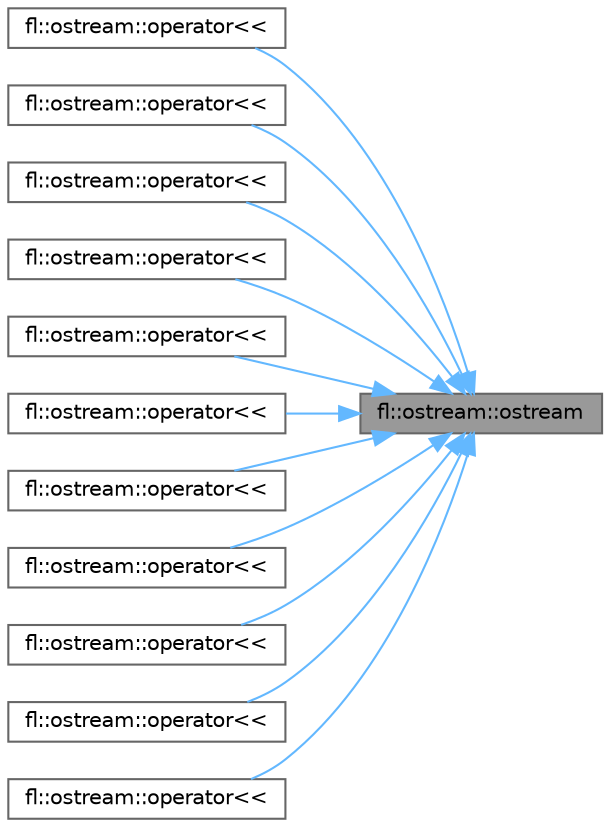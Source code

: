 digraph "fl::ostream::ostream"
{
 // INTERACTIVE_SVG=YES
 // LATEX_PDF_SIZE
  bgcolor="transparent";
  edge [fontname=Helvetica,fontsize=10,labelfontname=Helvetica,labelfontsize=10];
  node [fontname=Helvetica,fontsize=10,shape=box,height=0.2,width=0.4];
  rankdir="RL";
  Node1 [id="Node000001",label="fl::ostream::ostream",height=0.2,width=0.4,color="gray40", fillcolor="grey60", style="filled", fontcolor="black",tooltip=" "];
  Node1 -> Node2 [id="edge1_Node000001_Node000002",dir="back",color="steelblue1",style="solid",tooltip=" "];
  Node2 [id="Node000002",label="fl::ostream::operator\<\<",height=0.2,width=0.4,color="grey40", fillcolor="white", style="filled",URL="$d1/de8/classfl_1_1ostream_a45b7afc0d9e055dd7c48be8964c8d119.html#a45b7afc0d9e055dd7c48be8964c8d119",tooltip=" "];
  Node1 -> Node3 [id="edge2_Node000001_Node000003",dir="back",color="steelblue1",style="solid",tooltip=" "];
  Node3 [id="Node000003",label="fl::ostream::operator\<\<",height=0.2,width=0.4,color="grey40", fillcolor="white", style="filled",URL="$d1/de8/classfl_1_1ostream_ad14a4150a616053a1528fac9b36202d6.html#ad14a4150a616053a1528fac9b36202d6",tooltip=" "];
  Node1 -> Node4 [id="edge3_Node000001_Node000004",dir="back",color="steelblue1",style="solid",tooltip=" "];
  Node4 [id="Node000004",label="fl::ostream::operator\<\<",height=0.2,width=0.4,color="grey40", fillcolor="white", style="filled",URL="$d1/de8/classfl_1_1ostream_aaa8ec435fd1937f3d4dd7597359869ae.html#aaa8ec435fd1937f3d4dd7597359869ae",tooltip=" "];
  Node1 -> Node5 [id="edge4_Node000001_Node000005",dir="back",color="steelblue1",style="solid",tooltip=" "];
  Node5 [id="Node000005",label="fl::ostream::operator\<\<",height=0.2,width=0.4,color="grey40", fillcolor="white", style="filled",URL="$d1/de8/classfl_1_1ostream_a17fbb61bdbc0f310d9354ec8225c6c63.html#a17fbb61bdbc0f310d9354ec8225c6c63",tooltip=" "];
  Node1 -> Node6 [id="edge5_Node000001_Node000006",dir="back",color="steelblue1",style="solid",tooltip=" "];
  Node6 [id="Node000006",label="fl::ostream::operator\<\<",height=0.2,width=0.4,color="grey40", fillcolor="white", style="filled",URL="$d1/de8/classfl_1_1ostream_a8bce6be68a0941c05cc7bc3d4f9bef76.html#a8bce6be68a0941c05cc7bc3d4f9bef76",tooltip=" "];
  Node1 -> Node7 [id="edge6_Node000001_Node000007",dir="back",color="steelblue1",style="solid",tooltip=" "];
  Node7 [id="Node000007",label="fl::ostream::operator\<\<",height=0.2,width=0.4,color="grey40", fillcolor="white", style="filled",URL="$d1/de8/classfl_1_1ostream_a1ec09eb7643a55429a0ae2769bdbea3e.html#a1ec09eb7643a55429a0ae2769bdbea3e",tooltip=" "];
  Node1 -> Node8 [id="edge7_Node000001_Node000008",dir="back",color="steelblue1",style="solid",tooltip=" "];
  Node8 [id="Node000008",label="fl::ostream::operator\<\<",height=0.2,width=0.4,color="grey40", fillcolor="white", style="filled",URL="$d1/de8/classfl_1_1ostream_a89a52d59a72a78c23b30f7633ceb8b09.html#a89a52d59a72a78c23b30f7633ceb8b09",tooltip=" "];
  Node1 -> Node9 [id="edge8_Node000001_Node000009",dir="back",color="steelblue1",style="solid",tooltip=" "];
  Node9 [id="Node000009",label="fl::ostream::operator\<\<",height=0.2,width=0.4,color="grey40", fillcolor="white", style="filled",URL="$d1/de8/classfl_1_1ostream_a3ca931703af69c222c29ac72fe574fc2.html#a3ca931703af69c222c29ac72fe574fc2",tooltip=" "];
  Node1 -> Node10 [id="edge9_Node000001_Node000010",dir="back",color="steelblue1",style="solid",tooltip=" "];
  Node10 [id="Node000010",label="fl::ostream::operator\<\<",height=0.2,width=0.4,color="grey40", fillcolor="white", style="filled",URL="$d1/de8/classfl_1_1ostream_ac7f3f62413226c746cd8c2efe910f383.html#ac7f3f62413226c746cd8c2efe910f383",tooltip=" "];
  Node1 -> Node11 [id="edge10_Node000001_Node000011",dir="back",color="steelblue1",style="solid",tooltip=" "];
  Node11 [id="Node000011",label="fl::ostream::operator\<\<",height=0.2,width=0.4,color="grey40", fillcolor="white", style="filled",URL="$d1/de8/classfl_1_1ostream_ac52c087e4672b8dc9668cfb6df6a8cb6.html#ac52c087e4672b8dc9668cfb6df6a8cb6",tooltip=" "];
  Node1 -> Node12 [id="edge11_Node000001_Node000012",dir="back",color="steelblue1",style="solid",tooltip=" "];
  Node12 [id="Node000012",label="fl::ostream::operator\<\<",height=0.2,width=0.4,color="grey40", fillcolor="white", style="filled",URL="$d1/de8/classfl_1_1ostream_aeffe071931b68702dfa73cead197617b.html#aeffe071931b68702dfa73cead197617b",tooltip=" "];
}
